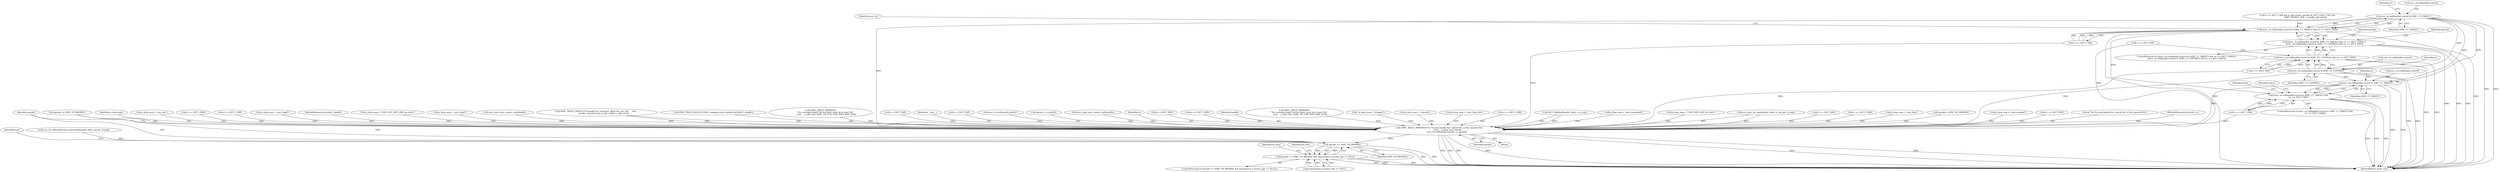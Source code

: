 digraph "0_Android_830cb39cb2a0f1bf6704d264e2a5c5029c175dd7@array" {
"1000357" [label="(Call,avrc_cb.ccb[handle].control & AVRC_CT_TARGET)"];
"1000356" [label="(Call,(avrc_cb.ccb[handle].control & AVRC_CT_TARGET) && (cr == AVCT_CMD))"];
"1000355" [label="(Call,((avrc_cb.ccb[handle].control & AVRC_CT_TARGET) && (cr == AVCT_CMD)) ||\n ((avrc_cb.ccb[handle].control & AVRC_CT_CONTROL) && (cr == AVCT_RSP)))"];
"1000938" [label="(Call,(avrc_cb.ccb[handle].control & AVRC_CT_TARGET) &&\n (cr == AVCT_CMD))"];
"1000370" [label="(Call,avrc_cb.ccb[handle].control & AVRC_CT_CONTROL)"];
"1000369" [label="(Call,(avrc_cb.ccb[handle].control & AVRC_CT_CONTROL) && (cr == AVCT_RSP))"];
"1000939" [label="(Call,avrc_cb.ccb[handle].control & AVRC_CT_TARGET)"];
"1001023" [label="(Call,AVRC_TRACE_WARNING(\"%s %s msg handle:%d, control:%d, cr:%d, opcode:x%x\",\n                       __func__, p_drop_msg, handle,\n                       avrc_cb.ccb[handle].control, cr, opcode))"];
"1001039" [label="(Call,opcode == AVRC_OP_BROWSE)"];
"1001038" [label="(Call,opcode == AVRC_OP_BROWSE && msg.browse.p_browse_pkt == NULL)"];
"1001026" [label="(Identifier,p_drop_msg)"];
"1000788" [label="(Call,p_drop_msg = \"req_cont\")"];
"1000367" [label="(Identifier,cr)"];
"1000388" [label="(Call,cr == AVCT_CMD)"];
"1001037" [label="(ControlStructure,if (opcode == AVRC_OP_BROWSE && msg.browse.p_browse_pkt == NULL))"];
"1000369" [label="(Call,(avrc_cb.ccb[handle].control & AVRC_CT_CONTROL) && (cr == AVCT_RSP))"];
"1001041" [label="(Identifier,AVRC_OP_BROWSE)"];
"1000684" [label="(Call,cr == AVCT_CMD)"];
"1000803" [label="(Call,p_drop_msg = \"sent_fragd\")"];
"1000962" [label="(Call,opcode != AVRC_OP_BROWSE)"];
"1000129" [label="(MethodParameterIn,uint8_t handle)"];
"1001039" [label="(Call,opcode == AVRC_OP_BROWSE)"];
"1000594" [label="(Call,p_drop_msg = \"SUB_UNIT_INFO_RSP too short\")"];
"1000793" [label="(Call,p_drop_msg = \"sent_frag3\")"];
"1000933" [label="(Call,avrc_send_next_vendor_cmd(handle))"];
"1000310" [label="(Call,AVRC_TRACE_DEBUG(\"%s handle:%d, ctype:%d, offset:%d, len: %d\", __func__,\n                      handle, msg.hdr.ctype, p_pkt->offset, p_pkt->len))"];
"1001042" [label="(Call,msg.browse.p_browse_pkt == NULL)"];
"1000953" [label="(Identifier,reject)"];
"1000207" [label="(Call,AVRC_TRACE_DEBUG(\"AVRC: stopping timer (handle=0x%02x)\", handle))"];
"1000581" [label="(Call,AVRC_TRACE_WARNING(\n                \"%s: message length %d too short: must be at least %d\",\n                __func__, p_pkt->len, AVRC_OP_SUB_UNIT_INFO_RSP_LEN))"];
"1000374" [label="(Identifier,avrc_cb)"];
"1001025" [label="(Identifier,__func__)"];
"1001028" [label="(Call,avrc_cb.ccb[handle].control)"];
"1000349" [label="(Call,opcode = p_data[2])"];
"1001051" [label="(Identifier,do_free)"];
"1000815" [label="(Call,avrc_send_next_vendor_cmd(handle))"];
"1000203" [label="(Call,cr == AVCT_RSP)"];
"1001035" [label="(Identifier,cr)"];
"1001038" [label="(Call,opcode == AVRC_OP_BROWSE && msg.browse.p_browse_pkt == NULL)"];
"1000356" [label="(Call,(avrc_cb.ccb[handle].control & AVRC_CT_TARGET) && (cr == AVCT_CMD))"];
"1000939" [label="(Call,avrc_cb.ccb[handle].control & AVRC_CT_TARGET)"];
"1001015" [label="(Call,avrc_cb.ccb[handle].msg_cback.Run(handle, label, opcode, &msg))"];
"1000358" [label="(Call,avrc_cb.ccb[handle].control)"];
"1000379" [label="(Call,cr == AVCT_RSP)"];
"1000366" [label="(Call,cr == AVCT_CMD)"];
"1000987" [label="(Call,cr = AVCT_RSP)"];
"1000515" [label="(Call,cr == AVCT_CMD)"];
"1000940" [label="(Call,avrc_cb.ccb[handle].control)"];
"1001027" [label="(Identifier,handle)"];
"1000938" [label="(Call,(avrc_cb.ccb[handle].control & AVRC_CT_TARGET) &&\n (cr == AVCT_CMD))"];
"1000949" [label="(Identifier,cr)"];
"1000461" [label="(Call,AVRC_TRACE_WARNING(\n                \"%s: message length %d too short: must be at least %d\",\n                __func__, p_pkt->len, AVRC_OP_UNIT_INFO_RSP_LEN))"];
"1000157" [label="(Call,* p_drop_msg = \"dropped\")"];
"1000947" [label="(Identifier,AVRC_CT_TARGET)"];
"1000984" [label="(Call,p_drop_msg = \"rejected\")"];
"1000798" [label="(Call,p_drop_msg = \"sent_frag_free\")"];
"1000827" [label="(Call,cr == AVCT_CMD)"];
"1000371" [label="(Call,avrc_cb.ccb[handle].control)"];
"1000380" [label="(Identifier,cr)"];
"1000566" [label="(Call,cr = AVCT_RSP)"];
"1000446" [label="(Call,cr = AVCT_RSP)"];
"1001040" [label="(Identifier,opcode)"];
"1000996" [label="(Call,AVCT_MsgReq(handle, label, cr, p_rsp))"];
"1000569" [label="(Call,p_drop_msg = \"auto responded\")"];
"1000384" [label="(Identifier,opcode)"];
"1000168" [label="(Call,cr == AVCT_CMD && (p_pkt->layer_specific & AVCT_DATA_CTRL &&\n                         AVRC_PACKET_LEN < sizeof(p_pkt->len)))"];
"1000370" [label="(Call,avrc_cb.ccb[handle].control & AVRC_CT_CONTROL)"];
"1000354" [label="(ControlStructure,if (((avrc_cb.ccb[handle].control & AVRC_CT_TARGET) && (cr == AVCT_CMD)) ||\n ((avrc_cb.ccb[handle].control & AVRC_CT_CONTROL) && (cr == AVCT_RSP))))"];
"1000355" [label="(Call,((avrc_cb.ccb[handle].control & AVRC_CT_TARGET) && (cr == AVCT_CMD)) ||\n ((avrc_cb.ccb[handle].control & AVRC_CT_CONTROL) && (cr == AVCT_RSP)))"];
"1000937" [label="(ControlStructure,if ((avrc_cb.ccb[handle].control & AVRC_CT_TARGET) &&\n (cr == AVCT_CMD)))"];
"1000956" [label="(Identifier,drop)"];
"1000378" [label="(Identifier,AVRC_CT_CONTROL)"];
"1000474" [label="(Call,p_drop_msg = \"UNIT_INFO_RSP too short\")"];
"1000753" [label="(Call,avrc_proc_far_msg(handle, label, cr, &p_pkt, p_msg))"];
"1000808" [label="(Call,cr == AVCT_RSP)"];
"1000740" [label="(Call,cr == AVCT_CMD)"];
"1001054" [label="(Identifier,do_free)"];
"1000963" [label="(Identifier,opcode)"];
"1000783" [label="(Call,p_drop_msg = \"sent_frag\")"];
"1000242" [label="(Call,opcode = AVRC_OP_BROWSE)"];
"1000365" [label="(Identifier,AVRC_CT_TARGET)"];
"1001036" [label="(Identifier,opcode)"];
"1001023" [label="(Call,AVRC_TRACE_WARNING(\"%s %s msg handle:%d, control:%d, cr:%d, opcode:x%x\",\n                       __func__, p_drop_msg, handle,\n                       avrc_cb.ccb[handle].control, cr, opcode))"];
"1000449" [label="(Call,p_drop_msg = \"auto respond\")"];
"1000929" [label="(Call,cr == AVCT_RSP)"];
"1000948" [label="(Call,cr == AVCT_CMD)"];
"1001022" [label="(Block,)"];
"1001024" [label="(Literal,\"%s %s msg handle:%d, control:%d, cr:%d, opcode:x%x\")"];
"1000131" [label="(MethodParameterIn,uint8_t cr)"];
"1001045" [label="(Identifier,msg)"];
"1001057" [label="(MethodReturn,static void)"];
"1000357" [label="(Call,avrc_cb.ccb[handle].control & AVRC_CT_TARGET)"];
"1000357" -> "1000356"  [label="AST: "];
"1000357" -> "1000365"  [label="CFG: "];
"1000358" -> "1000357"  [label="AST: "];
"1000365" -> "1000357"  [label="AST: "];
"1000367" -> "1000357"  [label="CFG: "];
"1000356" -> "1000357"  [label="CFG: "];
"1000357" -> "1001057"  [label="DDG: "];
"1000357" -> "1001057"  [label="DDG: "];
"1000357" -> "1000356"  [label="DDG: "];
"1000357" -> "1000356"  [label="DDG: "];
"1000357" -> "1000370"  [label="DDG: "];
"1000357" -> "1000939"  [label="DDG: "];
"1000357" -> "1000939"  [label="DDG: "];
"1000357" -> "1001023"  [label="DDG: "];
"1000356" -> "1000355"  [label="AST: "];
"1000356" -> "1000366"  [label="CFG: "];
"1000366" -> "1000356"  [label="AST: "];
"1000374" -> "1000356"  [label="CFG: "];
"1000355" -> "1000356"  [label="CFG: "];
"1000356" -> "1001057"  [label="DDG: "];
"1000356" -> "1001057"  [label="DDG: "];
"1000356" -> "1000355"  [label="DDG: "];
"1000356" -> "1000355"  [label="DDG: "];
"1000366" -> "1000356"  [label="DDG: "];
"1000366" -> "1000356"  [label="DDG: "];
"1000168" -> "1000356"  [label="DDG: "];
"1000356" -> "1000938"  [label="DDG: "];
"1000355" -> "1000354"  [label="AST: "];
"1000355" -> "1000369"  [label="CFG: "];
"1000369" -> "1000355"  [label="AST: "];
"1000384" -> "1000355"  [label="CFG: "];
"1000963" -> "1000355"  [label="CFG: "];
"1000355" -> "1001057"  [label="DDG: "];
"1000355" -> "1001057"  [label="DDG: "];
"1000355" -> "1001057"  [label="DDG: "];
"1000369" -> "1000355"  [label="DDG: "];
"1000369" -> "1000355"  [label="DDG: "];
"1000938" -> "1000937"  [label="AST: "];
"1000938" -> "1000939"  [label="CFG: "];
"1000938" -> "1000948"  [label="CFG: "];
"1000939" -> "1000938"  [label="AST: "];
"1000948" -> "1000938"  [label="AST: "];
"1000953" -> "1000938"  [label="CFG: "];
"1000956" -> "1000938"  [label="CFG: "];
"1000938" -> "1001057"  [label="DDG: "];
"1000938" -> "1001057"  [label="DDG: "];
"1000938" -> "1001057"  [label="DDG: "];
"1000939" -> "1000938"  [label="DDG: "];
"1000939" -> "1000938"  [label="DDG: "];
"1000948" -> "1000938"  [label="DDG: "];
"1000948" -> "1000938"  [label="DDG: "];
"1000370" -> "1000369"  [label="AST: "];
"1000370" -> "1000378"  [label="CFG: "];
"1000371" -> "1000370"  [label="AST: "];
"1000378" -> "1000370"  [label="AST: "];
"1000380" -> "1000370"  [label="CFG: "];
"1000369" -> "1000370"  [label="CFG: "];
"1000370" -> "1001057"  [label="DDG: "];
"1000370" -> "1001057"  [label="DDG: "];
"1000370" -> "1000369"  [label="DDG: "];
"1000370" -> "1000369"  [label="DDG: "];
"1000370" -> "1000939"  [label="DDG: "];
"1000370" -> "1001023"  [label="DDG: "];
"1000369" -> "1000379"  [label="CFG: "];
"1000379" -> "1000369"  [label="AST: "];
"1000369" -> "1001057"  [label="DDG: "];
"1000369" -> "1001057"  [label="DDG: "];
"1000203" -> "1000369"  [label="DDG: "];
"1000379" -> "1000369"  [label="DDG: "];
"1000379" -> "1000369"  [label="DDG: "];
"1000939" -> "1000947"  [label="CFG: "];
"1000940" -> "1000939"  [label="AST: "];
"1000947" -> "1000939"  [label="AST: "];
"1000949" -> "1000939"  [label="CFG: "];
"1000939" -> "1001057"  [label="DDG: "];
"1000939" -> "1001057"  [label="DDG: "];
"1000939" -> "1001023"  [label="DDG: "];
"1001023" -> "1001022"  [label="AST: "];
"1001023" -> "1001036"  [label="CFG: "];
"1001024" -> "1001023"  [label="AST: "];
"1001025" -> "1001023"  [label="AST: "];
"1001026" -> "1001023"  [label="AST: "];
"1001027" -> "1001023"  [label="AST: "];
"1001028" -> "1001023"  [label="AST: "];
"1001035" -> "1001023"  [label="AST: "];
"1001036" -> "1001023"  [label="AST: "];
"1001040" -> "1001023"  [label="CFG: "];
"1001023" -> "1001057"  [label="DDG: "];
"1001023" -> "1001057"  [label="DDG: "];
"1001023" -> "1001057"  [label="DDG: "];
"1001023" -> "1001057"  [label="DDG: "];
"1001023" -> "1001057"  [label="DDG: "];
"1001023" -> "1001057"  [label="DDG: "];
"1000310" -> "1001023"  [label="DDG: "];
"1000310" -> "1001023"  [label="DDG: "];
"1000581" -> "1001023"  [label="DDG: "];
"1000461" -> "1001023"  [label="DDG: "];
"1000788" -> "1001023"  [label="DDG: "];
"1000594" -> "1001023"  [label="DDG: "];
"1000157" -> "1001023"  [label="DDG: "];
"1000449" -> "1001023"  [label="DDG: "];
"1000569" -> "1001023"  [label="DDG: "];
"1000803" -> "1001023"  [label="DDG: "];
"1000984" -> "1001023"  [label="DDG: "];
"1000798" -> "1001023"  [label="DDG: "];
"1000783" -> "1001023"  [label="DDG: "];
"1000793" -> "1001023"  [label="DDG: "];
"1000474" -> "1001023"  [label="DDG: "];
"1000753" -> "1001023"  [label="DDG: "];
"1000753" -> "1001023"  [label="DDG: "];
"1000815" -> "1001023"  [label="DDG: "];
"1000207" -> "1001023"  [label="DDG: "];
"1000933" -> "1001023"  [label="DDG: "];
"1000996" -> "1001023"  [label="DDG: "];
"1000996" -> "1001023"  [label="DDG: "];
"1000129" -> "1001023"  [label="DDG: "];
"1000388" -> "1001023"  [label="DDG: "];
"1000684" -> "1001023"  [label="DDG: "];
"1000379" -> "1001023"  [label="DDG: "];
"1000366" -> "1001023"  [label="DDG: "];
"1000948" -> "1001023"  [label="DDG: "];
"1000987" -> "1001023"  [label="DDG: "];
"1000808" -> "1001023"  [label="DDG: "];
"1000446" -> "1001023"  [label="DDG: "];
"1000515" -> "1001023"  [label="DDG: "];
"1000827" -> "1001023"  [label="DDG: "];
"1000566" -> "1001023"  [label="DDG: "];
"1000929" -> "1001023"  [label="DDG: "];
"1000740" -> "1001023"  [label="DDG: "];
"1000203" -> "1001023"  [label="DDG: "];
"1000131" -> "1001023"  [label="DDG: "];
"1000349" -> "1001023"  [label="DDG: "];
"1000962" -> "1001023"  [label="DDG: "];
"1000242" -> "1001023"  [label="DDG: "];
"1001023" -> "1001039"  [label="DDG: "];
"1001039" -> "1001038"  [label="AST: "];
"1001039" -> "1001041"  [label="CFG: "];
"1001040" -> "1001039"  [label="AST: "];
"1001041" -> "1001039"  [label="AST: "];
"1001045" -> "1001039"  [label="CFG: "];
"1001038" -> "1001039"  [label="CFG: "];
"1001039" -> "1001057"  [label="DDG: "];
"1001039" -> "1001057"  [label="DDG: "];
"1001039" -> "1001038"  [label="DDG: "];
"1001039" -> "1001038"  [label="DDG: "];
"1001015" -> "1001039"  [label="DDG: "];
"1000962" -> "1001039"  [label="DDG: "];
"1001038" -> "1001037"  [label="AST: "];
"1001038" -> "1001042"  [label="CFG: "];
"1001042" -> "1001038"  [label="AST: "];
"1001051" -> "1001038"  [label="CFG: "];
"1001054" -> "1001038"  [label="CFG: "];
"1001038" -> "1001057"  [label="DDG: "];
"1001038" -> "1001057"  [label="DDG: "];
"1001038" -> "1001057"  [label="DDG: "];
"1001042" -> "1001038"  [label="DDG: "];
"1001042" -> "1001038"  [label="DDG: "];
}
